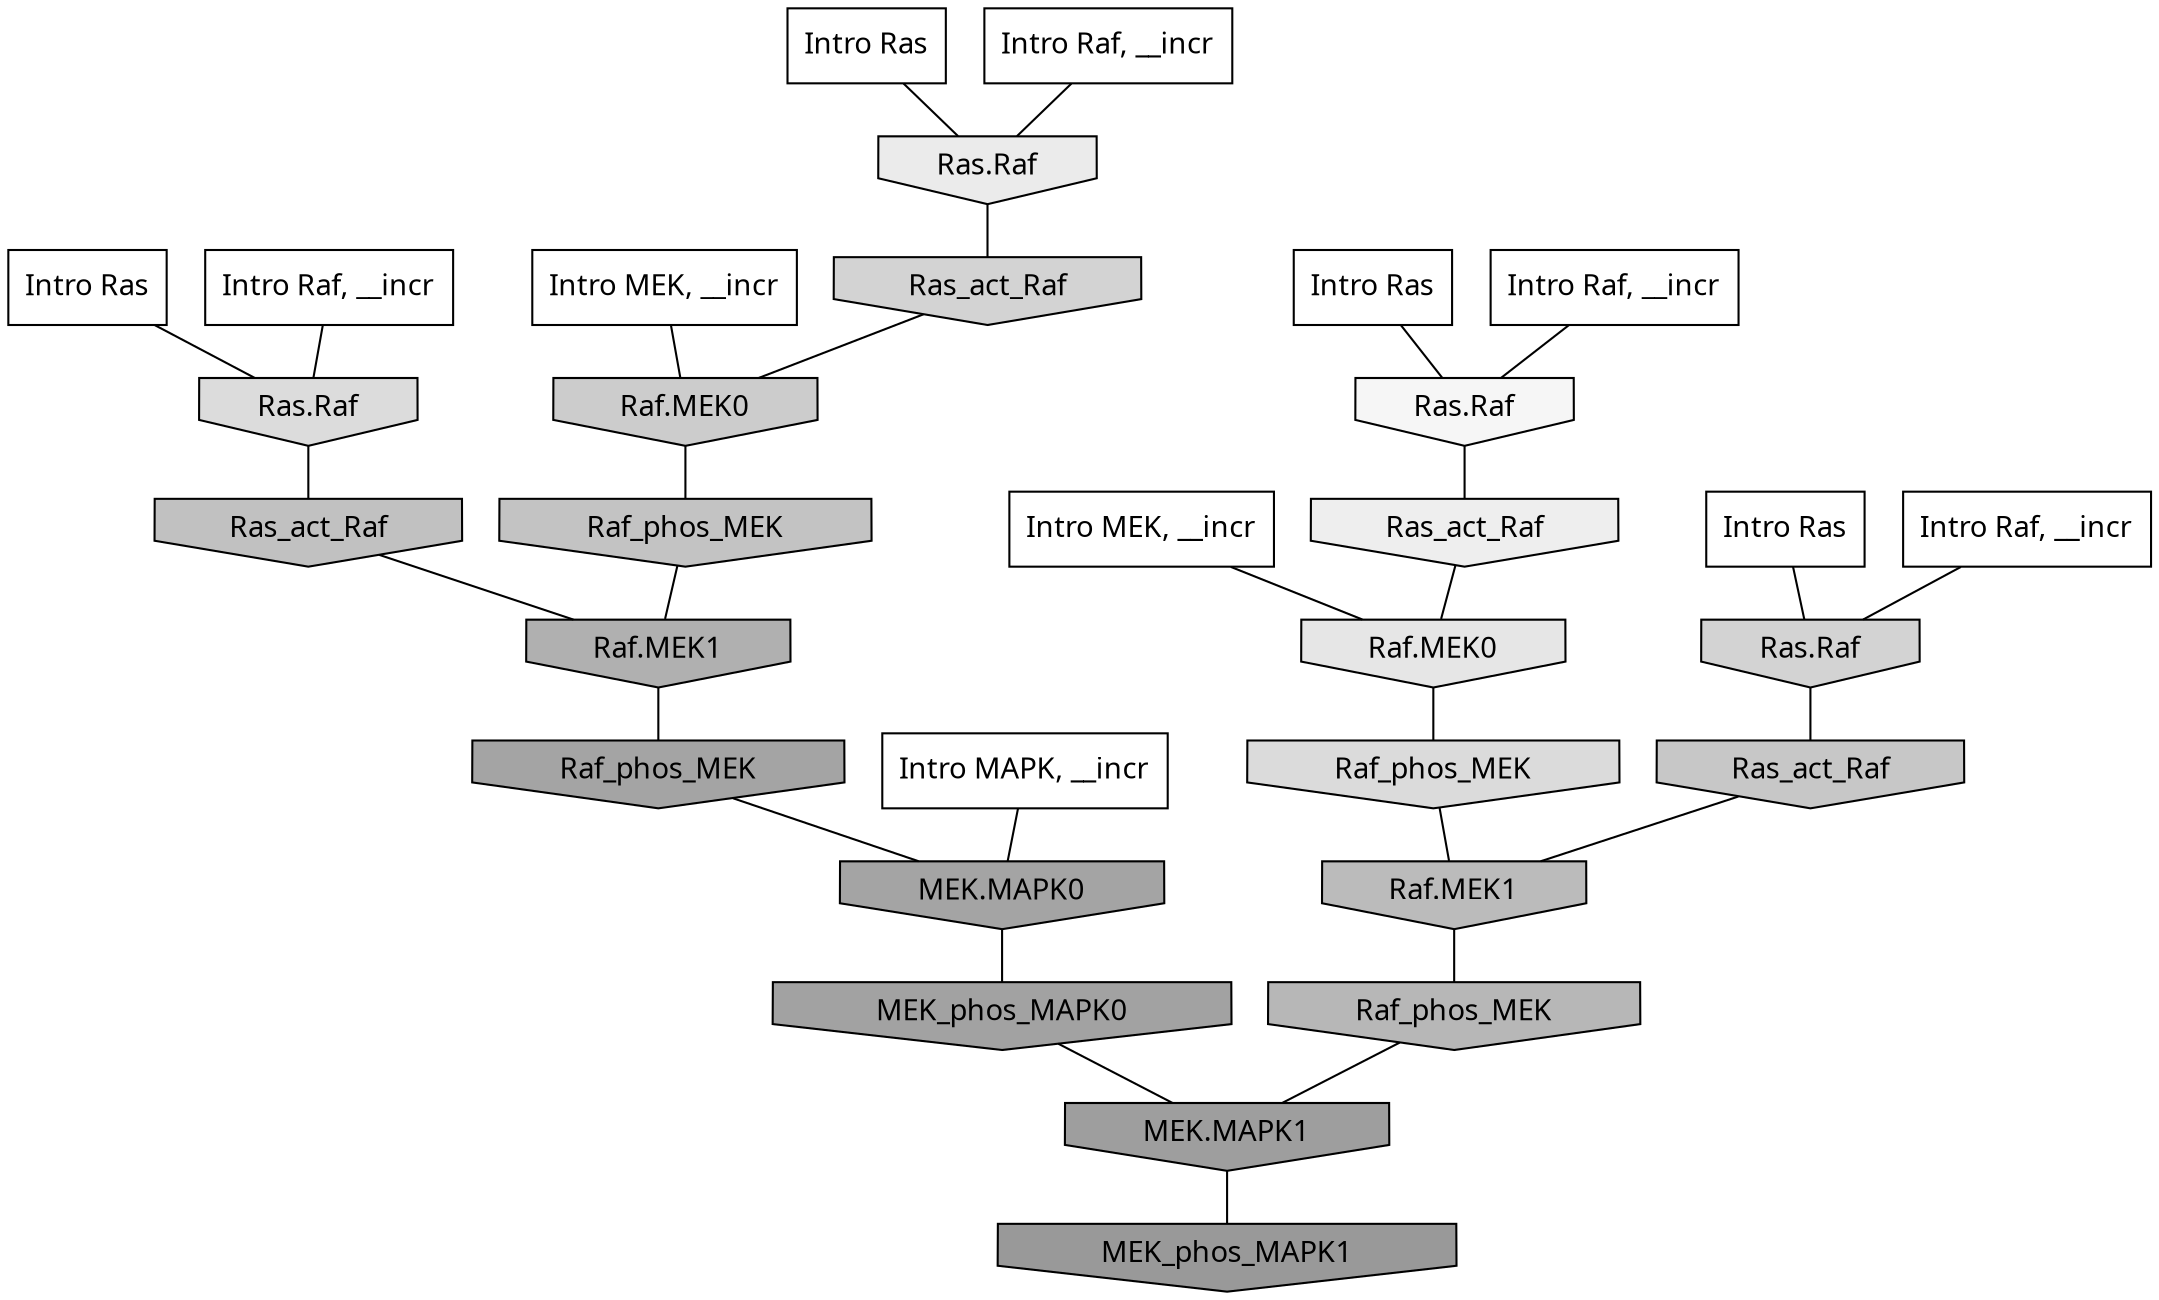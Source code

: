 digraph G{
  rankdir="TB";
  ranksep=0.30;
  node [fontname="CMU Serif"];
  edge [fontname="CMU Serif"];
  
  9 [label="Intro Ras", shape=rectangle, style=filled, fillcolor="0.000 0.000 1.000"]
  
  25 [label="Intro Ras", shape=rectangle, style=filled, fillcolor="0.000 0.000 1.000"]
  
  31 [label="Intro Ras", shape=rectangle, style=filled, fillcolor="0.000 0.000 1.000"]
  
  68 [label="Intro Ras", shape=rectangle, style=filled, fillcolor="0.000 0.000 1.000"]
  
  265 [label="Intro Raf, __incr", shape=rectangle, style=filled, fillcolor="0.000 0.000 1.000"]
  
  271 [label="Intro Raf, __incr", shape=rectangle, style=filled, fillcolor="0.000 0.000 1.000"]
  
  322 [label="Intro Raf, __incr", shape=rectangle, style=filled, fillcolor="0.000 0.000 1.000"]
  
  606 [label="Intro Raf, __incr", shape=rectangle, style=filled, fillcolor="0.000 0.000 1.000"]
  
  1331 [label="Intro MEK, __incr", shape=rectangle, style=filled, fillcolor="0.000 0.000 1.000"]
  
  1712 [label="Intro MEK, __incr", shape=rectangle, style=filled, fillcolor="0.000 0.000 1.000"]
  
  2615 [label="Intro MAPK, __incr", shape=rectangle, style=filled, fillcolor="0.000 0.000 1.000"]
  
  3514 [label="Ras.Raf", shape=invhouse, style=filled, fillcolor="0.000 0.000 0.963"]
  
  3801 [label="Ras_act_Raf", shape=invhouse, style=filled, fillcolor="0.000 0.000 0.932"]
  
  4002 [label="Ras.Raf", shape=invhouse, style=filled, fillcolor="0.000 0.000 0.918"]
  
  4265 [label="Raf.MEK0", shape=invhouse, style=filled, fillcolor="0.000 0.000 0.899"]
  
  4790 [label="Ras.Raf", shape=invhouse, style=filled, fillcolor="0.000 0.000 0.860"]
  
  4829 [label="Raf_phos_MEK", shape=invhouse, style=filled, fillcolor="0.000 0.000 0.859"]
  
  5292 [label="Ras.Raf", shape=invhouse, style=filled, fillcolor="0.000 0.000 0.827"]
  
  5331 [label="Ras_act_Raf", shape=invhouse, style=filled, fillcolor="0.000 0.000 0.825"]
  
  5719 [label="Raf.MEK0", shape=invhouse, style=filled, fillcolor="0.000 0.000 0.800"]
  
  6044 [label="Ras_act_Raf", shape=invhouse, style=filled, fillcolor="0.000 0.000 0.781"]
  
  6382 [label="Raf_phos_MEK", shape=invhouse, style=filled, fillcolor="0.000 0.000 0.764"]
  
  6547 [label="Ras_act_Raf", shape=invhouse, style=filled, fillcolor="0.000 0.000 0.757"]
  
  7219 [label="Raf.MEK1", shape=invhouse, style=filled, fillcolor="0.000 0.000 0.731"]
  
  7681 [label="Raf_phos_MEK", shape=invhouse, style=filled, fillcolor="0.000 0.000 0.715"]
  
  8429 [label="Raf.MEK1", shape=invhouse, style=filled, fillcolor="0.000 0.000 0.690"]
  
  10138 [label="Raf_phos_MEK", shape=invhouse, style=filled, fillcolor="0.000 0.000 0.642"]
  
  10143 [label="MEK.MAPK0", shape=invhouse, style=filled, fillcolor="0.000 0.000 0.642"]
  
  10424 [label="MEK_phos_MAPK0", shape=invhouse, style=filled, fillcolor="0.000 0.000 0.636"]
  
  11137 [label="MEK.MAPK1", shape=invhouse, style=filled, fillcolor="0.000 0.000 0.620"]
  
  12151 [label="MEK_phos_MAPK1", shape=invhouse, style=filled, fillcolor="0.000 0.000 0.600"]
  
  
  11137 -> 12151 [dir=none, color="0.000 0.000 0.000"] 
  10424 -> 11137 [dir=none, color="0.000 0.000 0.000"] 
  10143 -> 10424 [dir=none, color="0.000 0.000 0.000"] 
  10138 -> 10143 [dir=none, color="0.000 0.000 0.000"] 
  8429 -> 10138 [dir=none, color="0.000 0.000 0.000"] 
  7681 -> 11137 [dir=none, color="0.000 0.000 0.000"] 
  7219 -> 7681 [dir=none, color="0.000 0.000 0.000"] 
  6547 -> 8429 [dir=none, color="0.000 0.000 0.000"] 
  6382 -> 8429 [dir=none, color="0.000 0.000 0.000"] 
  6044 -> 7219 [dir=none, color="0.000 0.000 0.000"] 
  5719 -> 6382 [dir=none, color="0.000 0.000 0.000"] 
  5331 -> 5719 [dir=none, color="0.000 0.000 0.000"] 
  5292 -> 6044 [dir=none, color="0.000 0.000 0.000"] 
  4829 -> 7219 [dir=none, color="0.000 0.000 0.000"] 
  4790 -> 6547 [dir=none, color="0.000 0.000 0.000"] 
  4265 -> 4829 [dir=none, color="0.000 0.000 0.000"] 
  4002 -> 5331 [dir=none, color="0.000 0.000 0.000"] 
  3801 -> 4265 [dir=none, color="0.000 0.000 0.000"] 
  3514 -> 3801 [dir=none, color="0.000 0.000 0.000"] 
  2615 -> 10143 [dir=none, color="0.000 0.000 0.000"] 
  1712 -> 4265 [dir=none, color="0.000 0.000 0.000"] 
  1331 -> 5719 [dir=none, color="0.000 0.000 0.000"] 
  606 -> 4790 [dir=none, color="0.000 0.000 0.000"] 
  322 -> 4002 [dir=none, color="0.000 0.000 0.000"] 
  271 -> 3514 [dir=none, color="0.000 0.000 0.000"] 
  265 -> 5292 [dir=none, color="0.000 0.000 0.000"] 
  68 -> 4002 [dir=none, color="0.000 0.000 0.000"] 
  31 -> 3514 [dir=none, color="0.000 0.000 0.000"] 
  25 -> 5292 [dir=none, color="0.000 0.000 0.000"] 
  9 -> 4790 [dir=none, color="0.000 0.000 0.000"] 
  
  }
